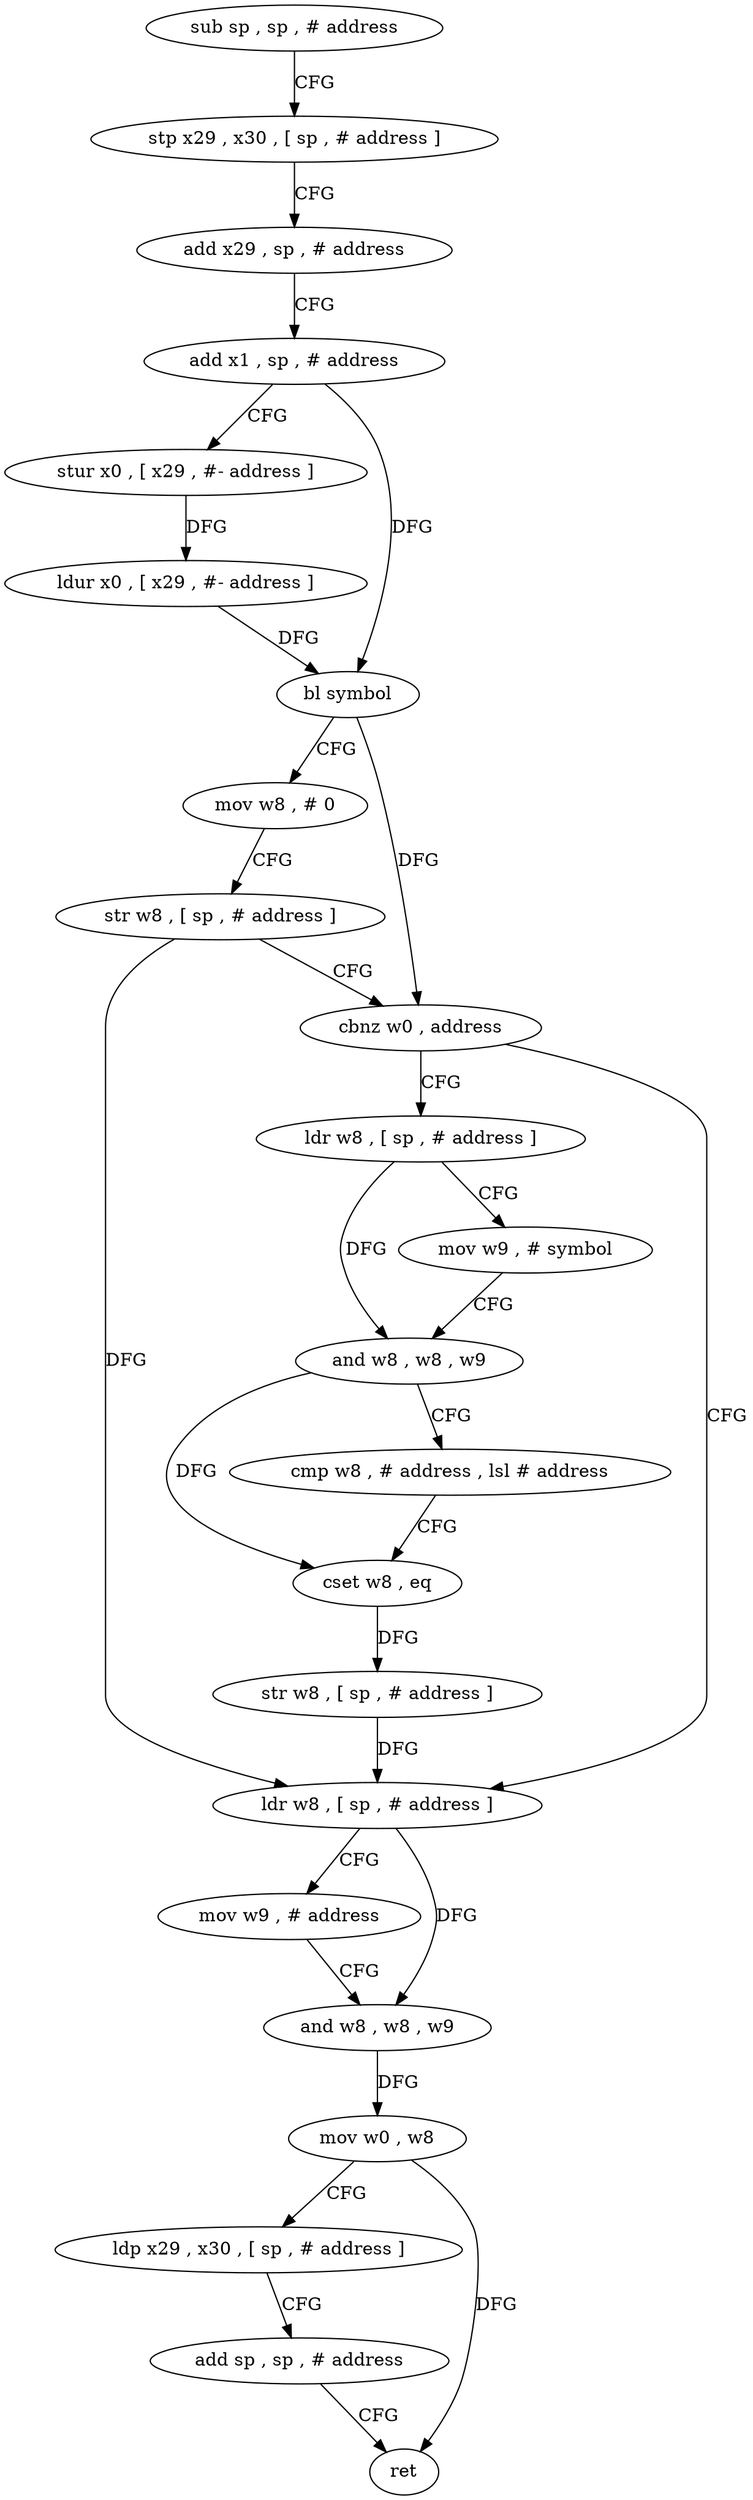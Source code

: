 digraph "func" {
"473840" [label = "sub sp , sp , # address" ]
"473844" [label = "stp x29 , x30 , [ sp , # address ]" ]
"473848" [label = "add x29 , sp , # address" ]
"473852" [label = "add x1 , sp , # address" ]
"473856" [label = "stur x0 , [ x29 , #- address ]" ]
"473860" [label = "ldur x0 , [ x29 , #- address ]" ]
"473864" [label = "bl symbol" ]
"473868" [label = "mov w8 , # 0" ]
"473872" [label = "str w8 , [ sp , # address ]" ]
"473876" [label = "cbnz w0 , address" ]
"473904" [label = "ldr w8 , [ sp , # address ]" ]
"473880" [label = "ldr w8 , [ sp , # address ]" ]
"473908" [label = "mov w9 , # address" ]
"473912" [label = "and w8 , w8 , w9" ]
"473916" [label = "mov w0 , w8" ]
"473920" [label = "ldp x29 , x30 , [ sp , # address ]" ]
"473924" [label = "add sp , sp , # address" ]
"473928" [label = "ret" ]
"473884" [label = "mov w9 , # symbol" ]
"473888" [label = "and w8 , w8 , w9" ]
"473892" [label = "cmp w8 , # address , lsl # address" ]
"473896" [label = "cset w8 , eq" ]
"473900" [label = "str w8 , [ sp , # address ]" ]
"473840" -> "473844" [ label = "CFG" ]
"473844" -> "473848" [ label = "CFG" ]
"473848" -> "473852" [ label = "CFG" ]
"473852" -> "473856" [ label = "CFG" ]
"473852" -> "473864" [ label = "DFG" ]
"473856" -> "473860" [ label = "DFG" ]
"473860" -> "473864" [ label = "DFG" ]
"473864" -> "473868" [ label = "CFG" ]
"473864" -> "473876" [ label = "DFG" ]
"473868" -> "473872" [ label = "CFG" ]
"473872" -> "473876" [ label = "CFG" ]
"473872" -> "473904" [ label = "DFG" ]
"473876" -> "473904" [ label = "CFG" ]
"473876" -> "473880" [ label = "CFG" ]
"473904" -> "473908" [ label = "CFG" ]
"473904" -> "473912" [ label = "DFG" ]
"473880" -> "473884" [ label = "CFG" ]
"473880" -> "473888" [ label = "DFG" ]
"473908" -> "473912" [ label = "CFG" ]
"473912" -> "473916" [ label = "DFG" ]
"473916" -> "473920" [ label = "CFG" ]
"473916" -> "473928" [ label = "DFG" ]
"473920" -> "473924" [ label = "CFG" ]
"473924" -> "473928" [ label = "CFG" ]
"473884" -> "473888" [ label = "CFG" ]
"473888" -> "473892" [ label = "CFG" ]
"473888" -> "473896" [ label = "DFG" ]
"473892" -> "473896" [ label = "CFG" ]
"473896" -> "473900" [ label = "DFG" ]
"473900" -> "473904" [ label = "DFG" ]
}
